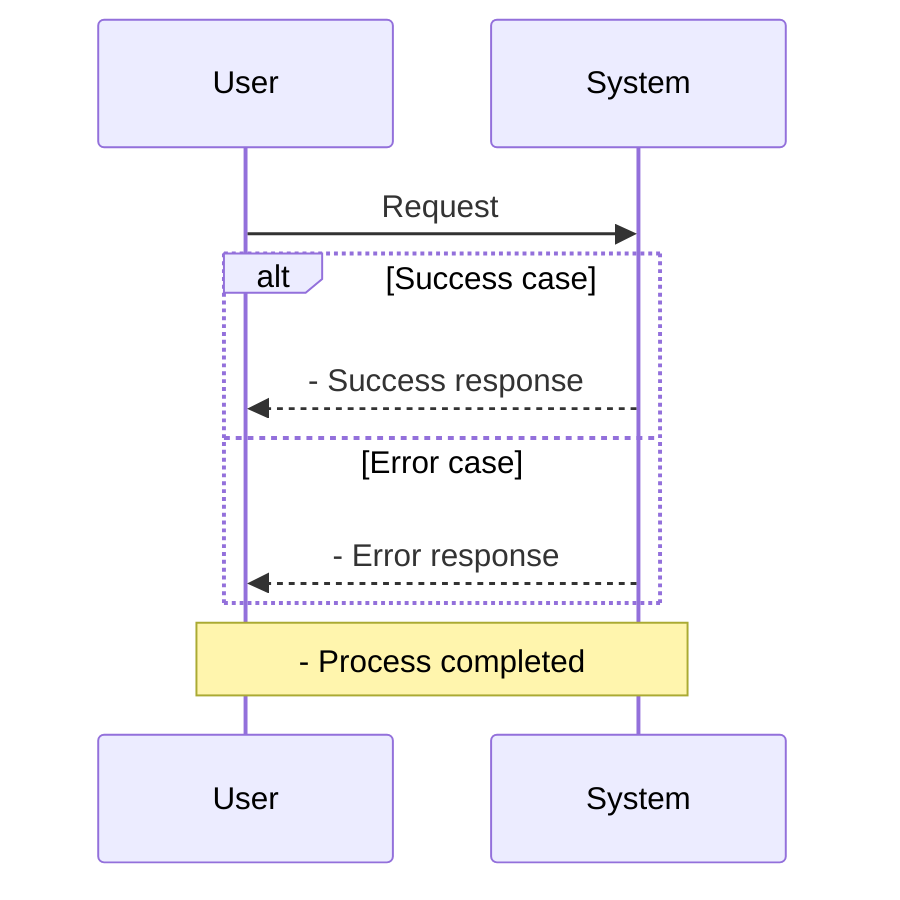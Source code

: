 sequenceDiagram
    participant U as User
    participant S as System
    
    U->>S: Request
    alt Success case
        S-->>U: - Success response
            else Error case
        S-->>U: - Error response
    end
    Note over U,S: - Process completed